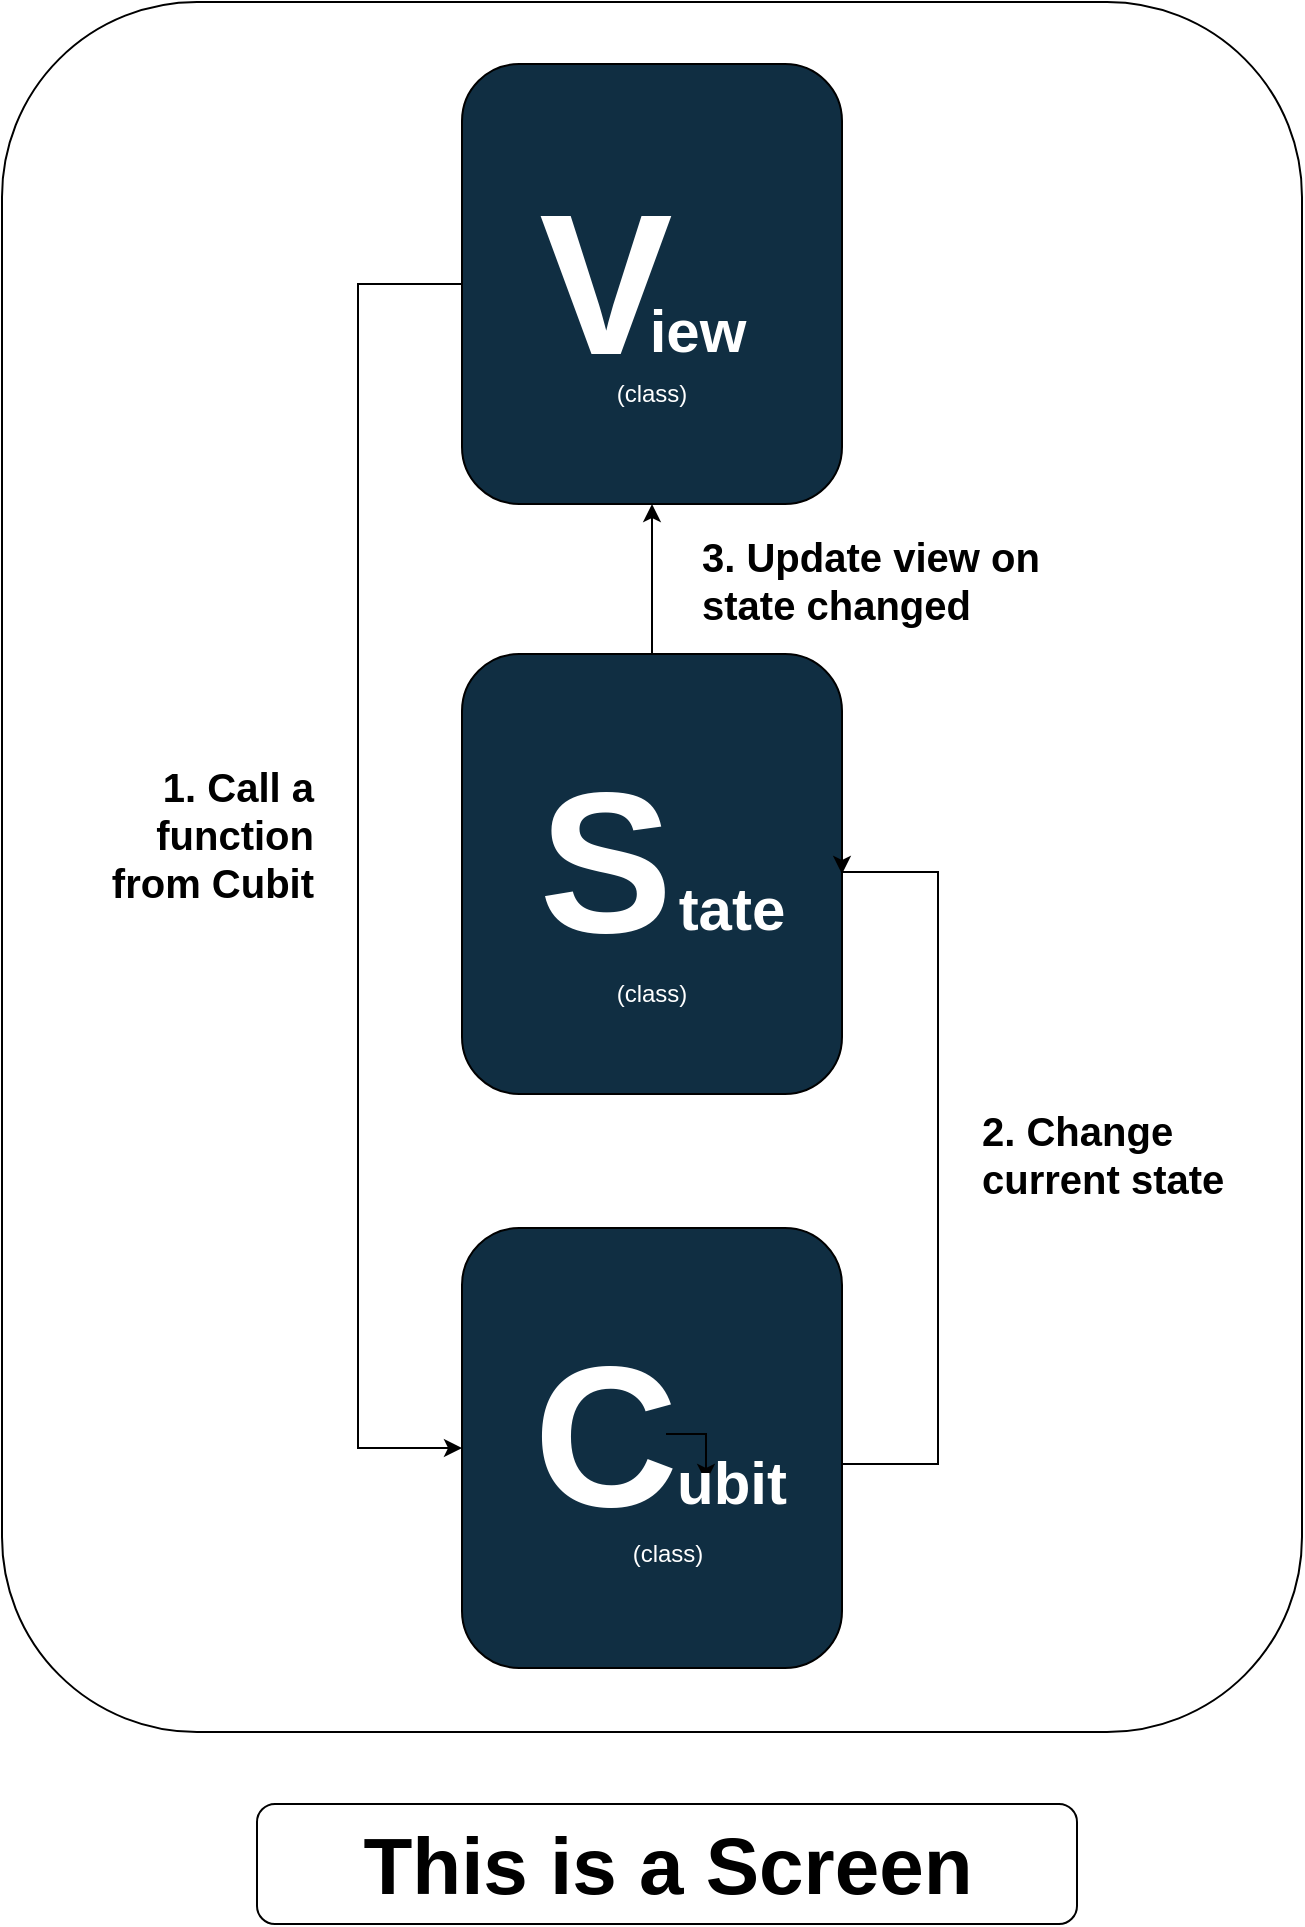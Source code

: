 <mxfile version="22.1.21" type="device" pages="4">
  <diagram name="smooth_bloc" id="nYfWANEbyapREWiZktRv">
    <mxGraphModel dx="2240" dy="1538" grid="1" gridSize="10" guides="1" tooltips="1" connect="1" arrows="1" fold="1" page="1" pageScale="1" pageWidth="827" pageHeight="1169" math="0" shadow="0">
      <root>
        <mxCell id="0" />
        <mxCell id="1" parent="0" />
        <mxCell id="2Wmjei-1ASf1FWSjPLr_-3" value="" style="group" vertex="1" connectable="0" parent="1">
          <mxGeometry x="472" y="179" width="650" height="961" as="geometry" />
        </mxCell>
        <mxCell id="Ur8YxOgUMrOMryiy093F-1" value="" style="rounded=1;whiteSpace=wrap;html=1;" vertex="1" parent="2Wmjei-1ASf1FWSjPLr_-3">
          <mxGeometry width="650" height="865" as="geometry" />
        </mxCell>
        <mxCell id="ySsQDbIxhDyxc6XboBsa-2" value="" style="rounded=1;whiteSpace=wrap;html=1;fillColor=#102e42;" vertex="1" parent="2Wmjei-1ASf1FWSjPLr_-3">
          <mxGeometry x="230" y="31" width="190" height="220" as="geometry" />
        </mxCell>
        <mxCell id="ySsQDbIxhDyxc6XboBsa-12" value="" style="group" vertex="1" connectable="0" parent="2Wmjei-1ASf1FWSjPLr_-3">
          <mxGeometry x="272" y="125" width="106" height="86" as="geometry" />
        </mxCell>
        <mxCell id="ySsQDbIxhDyxc6XboBsa-3" value="V" style="text;html=1;strokeColor=none;fillColor=none;align=center;verticalAlign=middle;whiteSpace=wrap;rounded=0;fontStyle=1;fontSize=100;fontColor=#FFFFFF;" vertex="1" parent="ySsQDbIxhDyxc6XboBsa-12">
          <mxGeometry width="60" height="30" as="geometry" />
        </mxCell>
        <mxCell id="ySsQDbIxhDyxc6XboBsa-11" value="iew" style="text;html=1;strokeColor=none;fillColor=none;align=center;verticalAlign=middle;whiteSpace=wrap;rounded=0;fontStyle=1;fontSize=30;fontColor=#FFFFFF;" vertex="1" parent="ySsQDbIxhDyxc6XboBsa-12">
          <mxGeometry x="46" y="24" width="60" height="30" as="geometry" />
        </mxCell>
        <mxCell id="Ur8YxOgUMrOMryiy093F-7" value="&lt;font color=&quot;#ffffff&quot;&gt;(class)&lt;/font&gt;" style="text;html=1;strokeColor=none;fillColor=none;align=center;verticalAlign=middle;whiteSpace=wrap;rounded=0;" vertex="1" parent="ySsQDbIxhDyxc6XboBsa-12">
          <mxGeometry x="23" y="56" width="60" height="30" as="geometry" />
        </mxCell>
        <mxCell id="ySsQDbIxhDyxc6XboBsa-28" style="edgeStyle=orthogonalEdgeStyle;rounded=0;orthogonalLoop=1;jettySize=auto;html=1;entryX=0.5;entryY=1;entryDx=0;entryDy=0;" edge="1" parent="2Wmjei-1ASf1FWSjPLr_-3" source="ySsQDbIxhDyxc6XboBsa-13" target="ySsQDbIxhDyxc6XboBsa-2">
          <mxGeometry relative="1" as="geometry" />
        </mxCell>
        <mxCell id="ySsQDbIxhDyxc6XboBsa-13" value="" style="rounded=1;whiteSpace=wrap;html=1;fillColor=#102e42;" vertex="1" parent="2Wmjei-1ASf1FWSjPLr_-3">
          <mxGeometry x="230" y="326" width="190" height="220" as="geometry" />
        </mxCell>
        <mxCell id="ySsQDbIxhDyxc6XboBsa-14" value="" style="group" vertex="1" connectable="0" parent="2Wmjei-1ASf1FWSjPLr_-3">
          <mxGeometry x="272" y="414" width="106" height="54" as="geometry" />
        </mxCell>
        <mxCell id="ySsQDbIxhDyxc6XboBsa-15" value="S" style="text;html=1;strokeColor=none;fillColor=none;align=center;verticalAlign=middle;whiteSpace=wrap;rounded=0;fontStyle=1;fontSize=100;fontColor=#FFFFFF;" vertex="1" parent="ySsQDbIxhDyxc6XboBsa-14">
          <mxGeometry width="60" height="30" as="geometry" />
        </mxCell>
        <mxCell id="ySsQDbIxhDyxc6XboBsa-16" value="tate" style="text;html=1;strokeColor=none;fillColor=none;align=center;verticalAlign=middle;whiteSpace=wrap;rounded=0;fontStyle=1;fontSize=30;fontColor=#FFFFFF;" vertex="1" parent="ySsQDbIxhDyxc6XboBsa-14">
          <mxGeometry x="63" y="24" width="60" height="30" as="geometry" />
        </mxCell>
        <mxCell id="ySsQDbIxhDyxc6XboBsa-27" style="edgeStyle=orthogonalEdgeStyle;rounded=0;orthogonalLoop=1;jettySize=auto;html=1;entryX=1;entryY=0.5;entryDx=0;entryDy=0;" edge="1" parent="2Wmjei-1ASf1FWSjPLr_-3" source="ySsQDbIxhDyxc6XboBsa-20" target="ySsQDbIxhDyxc6XboBsa-13">
          <mxGeometry relative="1" as="geometry">
            <mxPoint x="498" y="421" as="targetPoint" />
            <Array as="points">
              <mxPoint x="468" y="731" />
              <mxPoint x="468" y="435" />
              <mxPoint x="420" y="435" />
            </Array>
          </mxGeometry>
        </mxCell>
        <mxCell id="ySsQDbIxhDyxc6XboBsa-20" value="" style="rounded=1;whiteSpace=wrap;html=1;fillColor=#102e42;" vertex="1" parent="2Wmjei-1ASf1FWSjPLr_-3">
          <mxGeometry x="230" y="613" width="190" height="220" as="geometry" />
        </mxCell>
        <mxCell id="ySsQDbIxhDyxc6XboBsa-31" style="edgeStyle=orthogonalEdgeStyle;rounded=0;orthogonalLoop=1;jettySize=auto;html=1;entryX=0;entryY=0.5;entryDx=0;entryDy=0;" edge="1" parent="2Wmjei-1ASf1FWSjPLr_-3" source="ySsQDbIxhDyxc6XboBsa-2" target="ySsQDbIxhDyxc6XboBsa-20">
          <mxGeometry relative="1" as="geometry">
            <Array as="points">
              <mxPoint x="178" y="141" />
              <mxPoint x="178" y="723" />
            </Array>
          </mxGeometry>
        </mxCell>
        <mxCell id="ySsQDbIxhDyxc6XboBsa-21" value="" style="group" vertex="1" connectable="0" parent="2Wmjei-1ASf1FWSjPLr_-3">
          <mxGeometry x="272" y="701" width="106" height="54" as="geometry" />
        </mxCell>
        <mxCell id="ySsQDbIxhDyxc6XboBsa-24" value="" style="edgeStyle=orthogonalEdgeStyle;rounded=0;orthogonalLoop=1;jettySize=auto;html=1;" edge="1" parent="ySsQDbIxhDyxc6XboBsa-21" source="ySsQDbIxhDyxc6XboBsa-22" target="ySsQDbIxhDyxc6XboBsa-23">
          <mxGeometry relative="1" as="geometry" />
        </mxCell>
        <mxCell id="ySsQDbIxhDyxc6XboBsa-22" value="C" style="text;html=1;strokeColor=none;fillColor=none;align=center;verticalAlign=middle;whiteSpace=wrap;rounded=0;fontStyle=1;fontSize=100;fontColor=#FFFFFF;" vertex="1" parent="ySsQDbIxhDyxc6XboBsa-21">
          <mxGeometry width="60" height="30" as="geometry" />
        </mxCell>
        <mxCell id="ySsQDbIxhDyxc6XboBsa-23" value="ubit" style="text;html=1;strokeColor=none;fillColor=none;align=center;verticalAlign=middle;whiteSpace=wrap;rounded=0;fontStyle=1;fontSize=30;fontColor=#FFFFFF;" vertex="1" parent="ySsQDbIxhDyxc6XboBsa-21">
          <mxGeometry x="63" y="24" width="60" height="30" as="geometry" />
        </mxCell>
        <mxCell id="ySsQDbIxhDyxc6XboBsa-30" value="1. Call a function from Cubit" style="text;html=1;strokeColor=none;fillColor=none;align=right;verticalAlign=middle;whiteSpace=wrap;rounded=0;fontStyle=1;fontSize=20;" vertex="1" parent="2Wmjei-1ASf1FWSjPLr_-3">
          <mxGeometry x="28" y="401" width="130" height="30" as="geometry" />
        </mxCell>
        <mxCell id="ySsQDbIxhDyxc6XboBsa-32" value="2. Change current state" style="text;html=1;strokeColor=none;fillColor=none;align=left;verticalAlign=middle;whiteSpace=wrap;rounded=0;fontStyle=1;fontSize=20;" vertex="1" parent="2Wmjei-1ASf1FWSjPLr_-3">
          <mxGeometry x="488" y="561" width="130" height="30" as="geometry" />
        </mxCell>
        <mxCell id="ySsQDbIxhDyxc6XboBsa-34" value="3. Update view on state changed" style="text;html=1;strokeColor=none;fillColor=none;align=left;verticalAlign=middle;whiteSpace=wrap;rounded=0;fontStyle=1;fontSize=20;" vertex="1" parent="2Wmjei-1ASf1FWSjPLr_-3">
          <mxGeometry x="348" y="274" width="200" height="30" as="geometry" />
        </mxCell>
        <mxCell id="Ur8YxOgUMrOMryiy093F-12" value="&lt;font color=&quot;#ffffff&quot;&gt;(class)&lt;/font&gt;" style="text;html=1;strokeColor=none;fillColor=none;align=center;verticalAlign=middle;whiteSpace=wrap;rounded=0;" vertex="1" parent="2Wmjei-1ASf1FWSjPLr_-3">
          <mxGeometry x="302.5" y="761" width="60" height="30" as="geometry" />
        </mxCell>
        <mxCell id="Ur8YxOgUMrOMryiy093F-13" value="&lt;font color=&quot;#ffffff&quot;&gt;(class)&lt;/font&gt;" style="text;html=1;strokeColor=none;fillColor=none;align=center;verticalAlign=middle;whiteSpace=wrap;rounded=0;" vertex="1" parent="2Wmjei-1ASf1FWSjPLr_-3">
          <mxGeometry x="295" y="481" width="60" height="30" as="geometry" />
        </mxCell>
        <mxCell id="Ur8YxOgUMrOMryiy093F-14" style="edgeStyle=orthogonalEdgeStyle;rounded=0;orthogonalLoop=1;jettySize=auto;html=1;exitX=0.5;exitY=1;exitDx=0;exitDy=0;" edge="1" parent="2Wmjei-1ASf1FWSjPLr_-3">
          <mxGeometry relative="1" as="geometry">
            <mxPoint x="332.5" y="508" as="sourcePoint" />
            <mxPoint x="332.5" y="508" as="targetPoint" />
          </mxGeometry>
        </mxCell>
        <mxCell id="2Wmjei-1ASf1FWSjPLr_-1" value="&lt;b style=&quot;border-color: var(--border-color); font-size: 40px;&quot;&gt;This is a Screen&lt;/b&gt;" style="rounded=1;whiteSpace=wrap;html=1;" vertex="1" parent="2Wmjei-1ASf1FWSjPLr_-3">
          <mxGeometry x="127.5" y="901" width="410" height="60" as="geometry" />
        </mxCell>
      </root>
    </mxGraphModel>
  </diagram>
  <diagram id="B3OjqhsNcHC23JPTCmJw" name="cubit">
    <mxGraphModel dx="1120" dy="769" grid="1" gridSize="10" guides="1" tooltips="1" connect="1" arrows="1" fold="1" page="1" pageScale="1" pageWidth="827" pageHeight="1169" math="0" shadow="0">
      <root>
        <mxCell id="0" />
        <mxCell id="1" parent="0" />
        <mxCell id="rH8kfFjrYBLHn2jZ-WeP-7" style="edgeStyle=orthogonalEdgeStyle;rounded=0;orthogonalLoop=1;jettySize=auto;html=1;entryX=0;entryY=0.5;entryDx=0;entryDy=0;" edge="1" parent="1" source="rH8kfFjrYBLHn2jZ-WeP-1" target="rH8kfFjrYBLHn2jZ-WeP-6">
          <mxGeometry relative="1" as="geometry">
            <Array as="points">
              <mxPoint x="630" y="300" />
              <mxPoint x="630" y="471" />
              <mxPoint x="650" y="471" />
            </Array>
          </mxGeometry>
        </mxCell>
        <mxCell id="xCPv4gILU43g7DDdmW0_-4" style="edgeStyle=orthogonalEdgeStyle;rounded=0;orthogonalLoop=1;jettySize=auto;html=1;entryX=0.5;entryY=0;entryDx=0;entryDy=0;" edge="1" parent="1" source="rH8kfFjrYBLHn2jZ-WeP-1" target="xCPv4gILU43g7DDdmW0_-3">
          <mxGeometry relative="1" as="geometry" />
        </mxCell>
        <mxCell id="rH8kfFjrYBLHn2jZ-WeP-1" value="" style="rounded=1;whiteSpace=wrap;html=1;fillColor=#102e42;" vertex="1" parent="1">
          <mxGeometry x="650" y="190" width="190" height="220" as="geometry" />
        </mxCell>
        <mxCell id="rH8kfFjrYBLHn2jZ-WeP-2" value="" style="group" vertex="1" connectable="0" parent="1">
          <mxGeometry x="692" y="278" width="106" height="54" as="geometry" />
        </mxCell>
        <mxCell id="rH8kfFjrYBLHn2jZ-WeP-4" value="C" style="text;html=1;strokeColor=none;fillColor=none;align=center;verticalAlign=middle;whiteSpace=wrap;rounded=0;fontStyle=1;fontSize=100;fontColor=#FFFFFF;" vertex="1" parent="rH8kfFjrYBLHn2jZ-WeP-2">
          <mxGeometry width="60" height="30" as="geometry" />
        </mxCell>
        <mxCell id="rH8kfFjrYBLHn2jZ-WeP-5" value="ubit" style="text;html=1;strokeColor=none;fillColor=none;align=center;verticalAlign=middle;whiteSpace=wrap;rounded=0;fontStyle=1;fontSize=30;fontColor=#FFFFFF;" vertex="1" parent="rH8kfFjrYBLHn2jZ-WeP-2">
          <mxGeometry x="63" y="24" width="60" height="30" as="geometry" />
        </mxCell>
        <mxCell id="rH8kfFjrYBLHn2jZ-WeP-6" value="Base Cubit (Abstract)" style="rounded=1;whiteSpace=wrap;html=1;fontStyle=1;fontSize=14;" vertex="1" parent="1">
          <mxGeometry x="650" y="440" width="190" height="60" as="geometry" />
        </mxCell>
        <mxCell id="0lFSwXRIzKD7eDO08M2H-1" value="&lt;u style=&quot;font-weight: normal; font-size: 16px;&quot;&gt;Core functions:&lt;br style=&quot;font-size: 16px;&quot;&gt;&lt;/u&gt;&lt;span style=&quot;font-weight: normal; font-size: 16px;&quot;&gt;&lt;br style=&quot;font-size: 16px;&quot;&gt;- &lt;/span&gt;emit&lt;span style=&quot;font-weight: normal; font-size: 16px;&quot;&gt;&lt;br style=&quot;font-size: 16px;&quot;&gt;- &lt;/span&gt;close" style="rounded=1;whiteSpace=wrap;html=1;fontStyle=1;fontSize=16;align=left;spacingLeft=0;spacingRight=0;spacingTop=0;spacing=20;verticalAlign=top;" vertex="1" parent="1">
          <mxGeometry x="650" y="510" width="190" height="160" as="geometry" />
        </mxCell>
        <mxCell id="xCPv4gILU43g7DDdmW0_-1" value="&lt;u style=&quot;font-weight: normal; font-size: 16px;&quot;&gt;Props:&lt;br style=&quot;font-size: 16px;&quot;&gt;&lt;/u&gt;&lt;span style=&quot;font-weight: normal; font-size: 16px;&quot;&gt;&lt;br style=&quot;font-size: 16px;&quot;&gt;- &lt;/span&gt;eventSubject&lt;br&gt;&lt;span style=&quot;font-weight: normal;&quot;&gt;&lt;span style=&quot;white-space: pre;&quot;&gt;&#x9;&lt;/span&gt;PublishSubject&amp;lt;BaseEvent&amp;gt;()&lt;/span&gt;&lt;span style=&quot;font-weight: normal; font-size: 16px;&quot;&gt;&lt;br style=&quot;font-size: 16px;&quot;&gt;- &lt;/span&gt;eventStream&lt;br&gt;&lt;span style=&quot;font-weight: normal;&quot;&gt;&lt;span style=&quot;white-space: pre;&quot;&gt;&#x9;&lt;/span&gt;eventSubject.stream&lt;/span&gt;" style="rounded=1;whiteSpace=wrap;html=1;fontStyle=1;fontSize=16;align=left;spacingLeft=0;spacingRight=0;spacingTop=0;spacing=20;verticalAlign=top;" vertex="1" parent="1">
          <mxGeometry x="650" y="680" width="420" height="150" as="geometry" />
        </mxCell>
        <mxCell id="xCPv4gILU43g7DDdmW0_-3" value="Base Event (Abstract)" style="rounded=1;whiteSpace=wrap;html=1;fontStyle=1;fontSize=14;" vertex="1" parent="1">
          <mxGeometry x="880" y="440" width="190" height="60" as="geometry" />
        </mxCell>
        <mxCell id="xCPv4gILU43g7DDdmW0_-6" value="&lt;u style=&quot;font-weight: normal; font-size: 16px;&quot;&gt;Event functions:&lt;br style=&quot;font-size: 16px;&quot;&gt;&lt;/u&gt;&lt;span style=&quot;font-weight: normal; font-size: 16px;&quot;&gt;&lt;br style=&quot;font-size: 16px;&quot;&gt;&lt;/span&gt;&lt;span style=&quot;font-weight: normal; font-size: 16px;&quot;&gt;- &lt;/span&gt;handleError&lt;span style=&quot;font-weight: normal; font-size: 16px;&quot;&gt;&lt;br style=&quot;font-size: 16px;&quot;&gt;- &lt;/span&gt;showMessage&lt;span style=&quot;font-weight: normal; font-size: 16px;&quot;&gt;&lt;br style=&quot;font-size: 16px;&quot;&gt;- &lt;/span&gt;showLoading&lt;br style=&quot;font-size: 16px;&quot;&gt;&lt;span style=&quot;font-weight: normal; font-size: 16px;&quot;&gt;- &lt;/span&gt;hideLoading&lt;span style=&quot;font-weight: normal; font-size: 16px;&quot;&gt;,&lt;br style=&quot;font-size: 16px;&quot;&gt;&lt;br&gt;&lt;/span&gt;" style="rounded=1;whiteSpace=wrap;html=1;fontStyle=1;fontSize=16;align=left;spacingLeft=0;spacingRight=0;spacingTop=0;spacing=20;verticalAlign=top;" vertex="1" parent="1">
          <mxGeometry x="880" y="510" width="190" height="160" as="geometry" />
        </mxCell>
      </root>
    </mxGraphModel>
  </diagram>
  <diagram id="4PbnWvK8atQVOxJyGTWQ" name="state">
    <mxGraphModel dx="1120" dy="769" grid="1" gridSize="10" guides="1" tooltips="1" connect="1" arrows="1" fold="1" page="1" pageScale="1" pageWidth="827" pageHeight="1169" math="0" shadow="0">
      <root>
        <mxCell id="0" />
        <mxCell id="1" parent="0" />
        <mxCell id="J6A_O760rNccutxVncXp-1" style="edgeStyle=orthogonalEdgeStyle;rounded=0;orthogonalLoop=1;jettySize=auto;html=1;entryX=0;entryY=0.5;entryDx=0;entryDy=0;" edge="1" parent="1" source="J6A_O760rNccutxVncXp-2" target="J6A_O760rNccutxVncXp-7">
          <mxGeometry relative="1" as="geometry">
            <Array as="points">
              <mxPoint x="630" y="300" />
              <mxPoint x="630" y="471" />
              <mxPoint x="650" y="471" />
            </Array>
          </mxGeometry>
        </mxCell>
        <mxCell id="J6A_O760rNccutxVncXp-2" value="" style="rounded=1;whiteSpace=wrap;html=1;fillColor=#102e42;" vertex="1" parent="1">
          <mxGeometry x="650" y="190" width="190" height="220" as="geometry" />
        </mxCell>
        <mxCell id="J6A_O760rNccutxVncXp-3" value="" style="group" vertex="1" connectable="0" parent="1">
          <mxGeometry x="692" y="278" width="106" height="54" as="geometry" />
        </mxCell>
        <mxCell id="J6A_O760rNccutxVncXp-5" value="S" style="text;html=1;strokeColor=none;fillColor=none;align=center;verticalAlign=middle;whiteSpace=wrap;rounded=0;fontStyle=1;fontSize=100;fontColor=#FFFFFF;" vertex="1" parent="J6A_O760rNccutxVncXp-3">
          <mxGeometry width="60" height="30" as="geometry" />
        </mxCell>
        <mxCell id="J6A_O760rNccutxVncXp-6" value="tate" style="text;html=1;strokeColor=none;fillColor=none;align=center;verticalAlign=middle;whiteSpace=wrap;rounded=0;fontStyle=1;fontSize=30;fontColor=#FFFFFF;" vertex="1" parent="J6A_O760rNccutxVncXp-3">
          <mxGeometry x="63" y="24" width="60" height="30" as="geometry" />
        </mxCell>
        <mxCell id="J6A_O760rNccutxVncXp-7" value="Base State (Abstract)" style="rounded=1;whiteSpace=wrap;html=1;fontStyle=1;fontSize=14;" vertex="1" parent="1">
          <mxGeometry x="650" y="440" width="220" height="60" as="geometry" />
        </mxCell>
        <mxCell id="J6A_O760rNccutxVncXp-8" value="&lt;u style=&quot;font-weight: normal; font-size: 16px;&quot;&gt;Props:&lt;br style=&quot;font-size: 16px;&quot;&gt;&lt;/u&gt;&lt;span style=&quot;font-weight: normal; font-size: 16px;&quot;&gt;&lt;br style=&quot;font-size: 16px;&quot;&gt;&lt;/span&gt;&lt;span style=&quot;font-weight: 400;&quot;&gt;-&amp;nbsp;&lt;/span&gt;stateComparisonProps&lt;span style=&quot;font-weight: normal; font-size: 16px;&quot;&gt;&lt;br&gt;&lt;/span&gt;" style="rounded=1;whiteSpace=wrap;html=1;fontStyle=1;fontSize=16;align=left;spacingLeft=0;spacingRight=0;spacingTop=0;spacing=20;verticalAlign=top;" vertex="1" parent="1">
          <mxGeometry x="650" y="510" width="220" height="110" as="geometry" />
        </mxCell>
      </root>
    </mxGraphModel>
  </diagram>
  <diagram id="t58K1mP3CG759rXrcYsL" name="view">
    <mxGraphModel dx="996" dy="683" grid="1" gridSize="10" guides="1" tooltips="1" connect="1" arrows="1" fold="1" page="1" pageScale="1" pageWidth="827" pageHeight="1169" math="0" shadow="0">
      <root>
        <mxCell id="0" />
        <mxCell id="1" parent="0" />
        <mxCell id="ZIoOGGT9zz0PksBr-VGT-1" style="edgeStyle=orthogonalEdgeStyle;rounded=0;orthogonalLoop=1;jettySize=auto;html=1;entryX=0;entryY=0.5;entryDx=0;entryDy=0;" edge="1" parent="1" source="ZIoOGGT9zz0PksBr-VGT-2" target="ZIoOGGT9zz0PksBr-VGT-7">
          <mxGeometry relative="1" as="geometry">
            <Array as="points">
              <mxPoint x="630" y="300" />
              <mxPoint x="630" y="471" />
              <mxPoint x="650" y="471" />
            </Array>
          </mxGeometry>
        </mxCell>
        <mxCell id="ZIoOGGT9zz0PksBr-VGT-2" value="" style="rounded=1;whiteSpace=wrap;html=1;fillColor=#102e42;" vertex="1" parent="1">
          <mxGeometry x="650" y="190" width="190" height="220" as="geometry" />
        </mxCell>
        <mxCell id="ZIoOGGT9zz0PksBr-VGT-3" value="" style="group" vertex="1" connectable="0" parent="1">
          <mxGeometry x="692" y="278" width="106" height="54" as="geometry" />
        </mxCell>
        <mxCell id="ZIoOGGT9zz0PksBr-VGT-5" value="V" style="text;html=1;strokeColor=none;fillColor=none;align=center;verticalAlign=middle;whiteSpace=wrap;rounded=0;fontStyle=1;fontSize=100;fontColor=#FFFFFF;" vertex="1" parent="ZIoOGGT9zz0PksBr-VGT-3">
          <mxGeometry width="60" height="30" as="geometry" />
        </mxCell>
        <mxCell id="ZIoOGGT9zz0PksBr-VGT-6" value="iew" style="text;html=1;strokeColor=none;fillColor=none;align=center;verticalAlign=middle;whiteSpace=wrap;rounded=0;fontStyle=1;fontSize=30;fontColor=#FFFFFF;" vertex="1" parent="ZIoOGGT9zz0PksBr-VGT-3">
          <mxGeometry x="52" y="24" width="60" height="30" as="geometry" />
        </mxCell>
        <mxCell id="ZIoOGGT9zz0PksBr-VGT-7" value="Base View (Abstract)" style="rounded=1;whiteSpace=wrap;html=1;fontStyle=1;fontSize=14;" vertex="1" parent="1">
          <mxGeometry x="650" y="440" width="190" height="60" as="geometry" />
        </mxCell>
        <mxCell id="ZIoOGGT9zz0PksBr-VGT-8" value="&lt;u style=&quot;font-weight: normal; font-size: 16px;&quot;&gt;Override functions:&lt;br style=&quot;font-size: 16px;&quot;&gt;&lt;/u&gt;&lt;span style=&quot;font-weight: normal; font-size: 16px;&quot;&gt;&lt;br style=&quot;font-size: 16px;&quot;&gt;- &lt;/span&gt;&lt;span style=&quot;font-size: 16px;&quot;&gt;buildByState&lt;br&gt;&lt;span style=&quot;font-weight: normal;&quot;&gt;- &lt;/span&gt;wantToKeepAlive&lt;br&gt;- onStateChanged&lt;br&gt;- onNewEvent&lt;br&gt;- getErrorMessage&lt;br&gt;- getMessage&lt;br&gt;- showMessage&lt;br&gt;- showError&lt;br&gt;&lt;/span&gt;" style="rounded=1;whiteSpace=wrap;html=1;fontStyle=1;fontSize=16;align=left;spacingLeft=0;spacingRight=0;spacingTop=0;spacing=20;verticalAlign=top;" vertex="1" parent="1">
          <mxGeometry x="650" y="510" width="190" height="230" as="geometry" />
        </mxCell>
      </root>
    </mxGraphModel>
  </diagram>
</mxfile>

